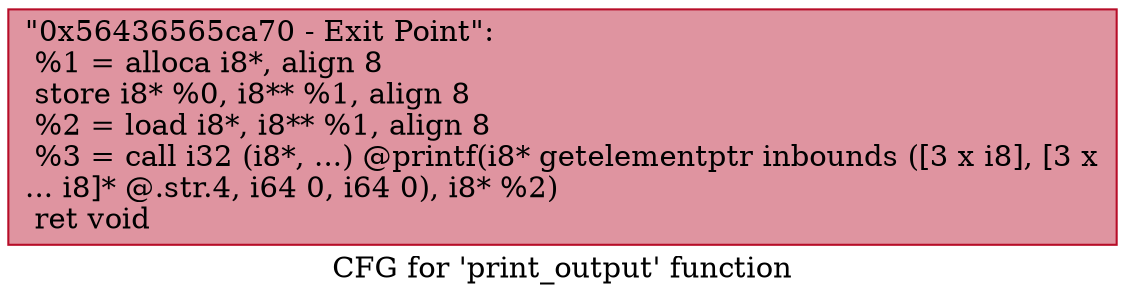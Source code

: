 digraph "CFG for 'print_output' function" {
	label="CFG for 'print_output' function";

	Node0x56436565ca70 [shape=record,color="#b70d28ff", style=filled, fillcolor="#b70d2870",label="{\"0x56436565ca70 - Exit Point\":\l  %1 = alloca i8*, align 8\l  store i8* %0, i8** %1, align 8\l  %2 = load i8*, i8** %1, align 8\l  %3 = call i32 (i8*, ...) @printf(i8* getelementptr inbounds ([3 x i8], [3 x\l... i8]* @.str.4, i64 0, i64 0), i8* %2)\l  ret void\l}"];
}
